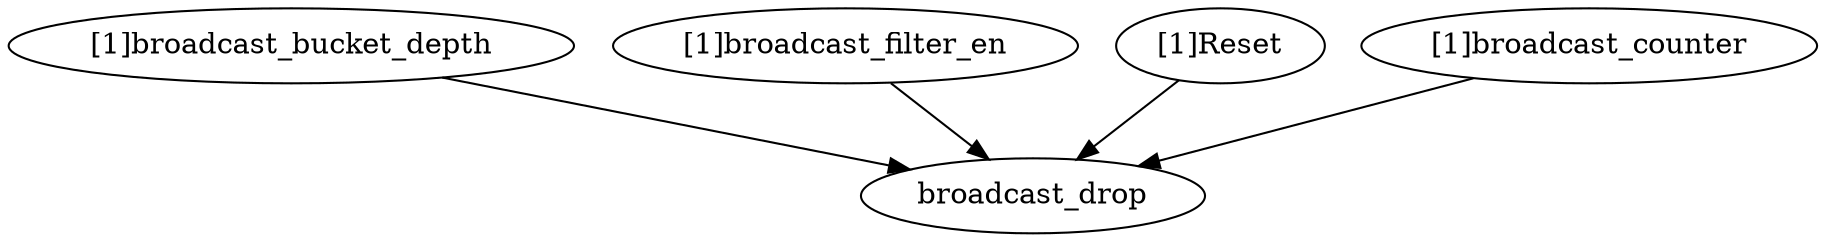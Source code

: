 strict digraph "" {
	"[1]broadcast_bucket_depth"	 [complexity=3,
		importance=0.505573865007,
		rank=0.168524621669];
	broadcast_drop	 [complexity=0,
		importance=0.214823738587,
		rank=0.0];
	"[1]broadcast_bucket_depth" -> broadcast_drop;
	"[1]broadcast_filter_en"	 [complexity=3,
		importance=0.505573865007,
		rank=0.168524621669];
	"[1]broadcast_filter_en" -> broadcast_drop;
	"[1]Reset"	 [complexity=1,
		importance=0.720397603594,
		rank=0.720397603594];
	"[1]Reset" -> broadcast_drop;
	"[1]broadcast_counter"	 [complexity=3,
		importance=0.681530786109,
		rank=0.227176928703];
	"[1]broadcast_counter" -> broadcast_drop;
}
